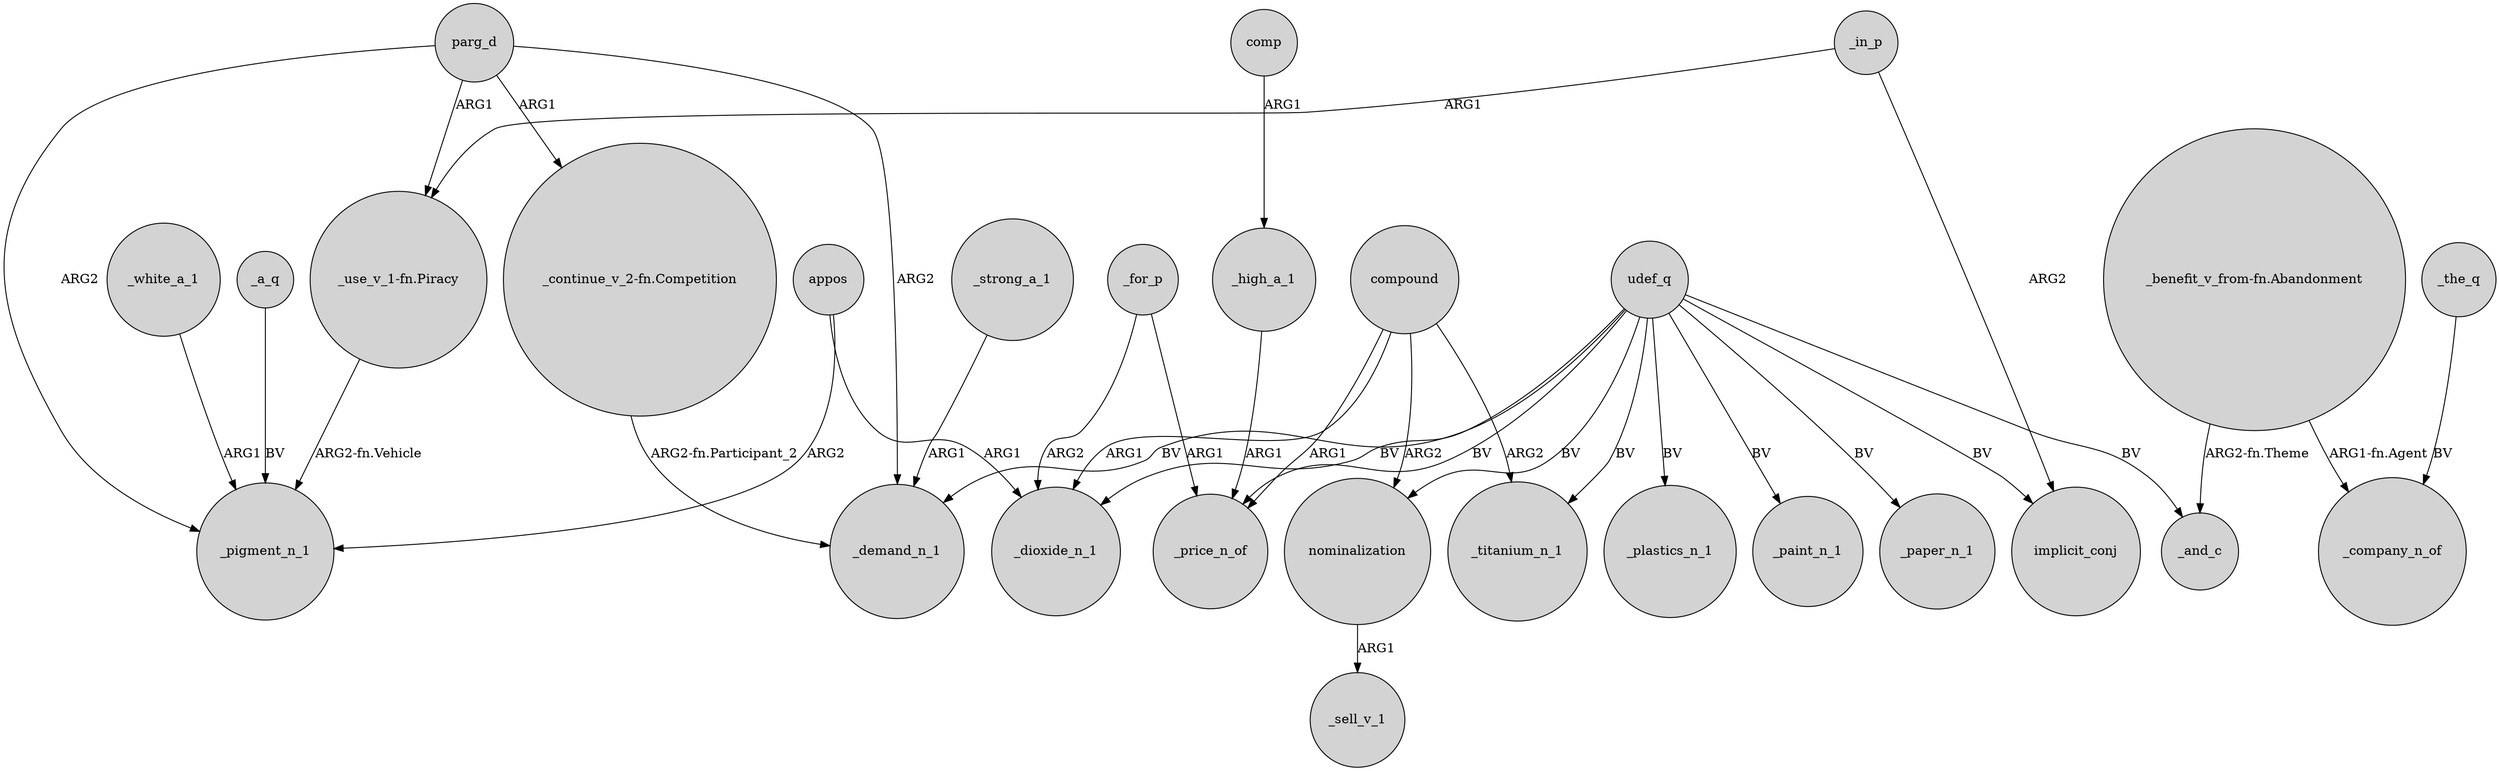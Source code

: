digraph {
	node [shape=circle style=filled]
	_a_q -> _pigment_n_1 [label=BV]
	"_benefit_v_from-fn.Abandonment" -> _company_n_of [label="ARG1-fn.Agent"]
	parg_d -> _demand_n_1 [label=ARG2]
	udef_q -> _paper_n_1 [label=BV]
	udef_q -> _price_n_of [label=BV]
	"_continue_v_2-fn.Competition" -> _demand_n_1 [label="ARG2-fn.Participant_2"]
	"_benefit_v_from-fn.Abandonment" -> _and_c [label="ARG2-fn.Theme"]
	udef_q -> nominalization [label=BV]
	_in_p -> implicit_conj [label=ARG2]
	"_use_v_1-fn.Piracy" -> _pigment_n_1 [label="ARG2-fn.Vehicle"]
	parg_d -> "_continue_v_2-fn.Competition" [label=ARG1]
	parg_d -> "_use_v_1-fn.Piracy" [label=ARG1]
	udef_q -> _and_c [label=BV]
	_in_p -> "_use_v_1-fn.Piracy" [label=ARG1]
	udef_q -> _titanium_n_1 [label=BV]
	appos -> _dioxide_n_1 [label=ARG1]
	_strong_a_1 -> _demand_n_1 [label=ARG1]
	_high_a_1 -> _price_n_of [label=ARG1]
	compound -> nominalization [label=ARG2]
	compound -> _titanium_n_1 [label=ARG2]
	udef_q -> _plastics_n_1 [label=BV]
	comp -> _high_a_1 [label=ARG1]
	compound -> _dioxide_n_1 [label=ARG1]
	udef_q -> _demand_n_1 [label=BV]
	nominalization -> _sell_v_1 [label=ARG1]
	_for_p -> _dioxide_n_1 [label=ARG2]
	udef_q -> _paint_n_1 [label=BV]
	appos -> _pigment_n_1 [label=ARG2]
	parg_d -> _pigment_n_1 [label=ARG2]
	compound -> _price_n_of [label=ARG1]
	_the_q -> _company_n_of [label=BV]
	udef_q -> _dioxide_n_1 [label=BV]
	udef_q -> implicit_conj [label=BV]
	_for_p -> _price_n_of [label=ARG1]
	_white_a_1 -> _pigment_n_1 [label=ARG1]
}
